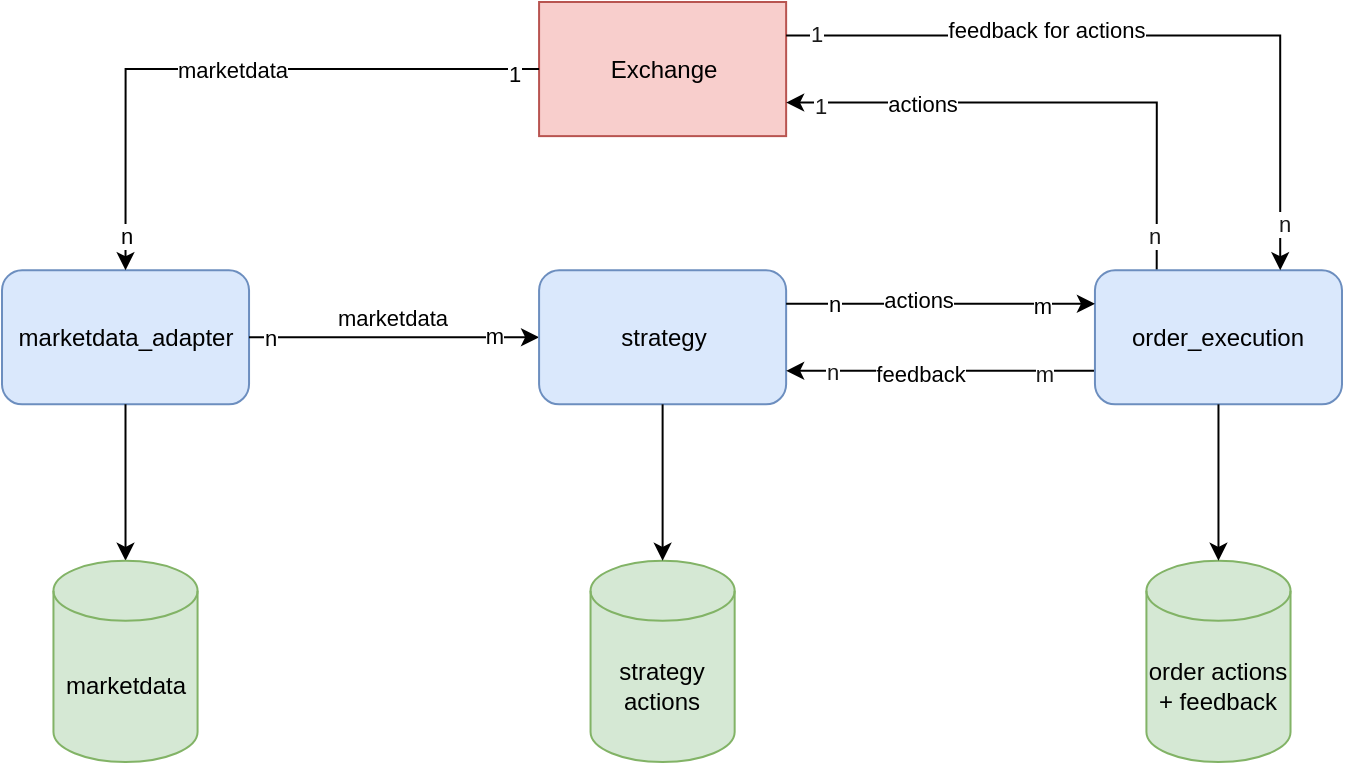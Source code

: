 <mxfile version="21.1.5" type="device">
  <diagram name="Page-1" id="oTEAUJqMq0LoYjAcoSTm">
    <mxGraphModel dx="2388" dy="1368" grid="1" gridSize="10" guides="1" tooltips="1" connect="1" arrows="1" fold="1" page="1" pageScale="1" pageWidth="850" pageHeight="1100" background="none" math="0" shadow="0">
      <root>
        <mxCell id="0" />
        <mxCell id="1" parent="0" />
        <mxCell id="x1PVfPSBhp6ivKvTVOWP-34" value="" style="group" vertex="1" connectable="0" parent="1">
          <mxGeometry x="50" y="210" width="670" height="380" as="geometry" />
        </mxCell>
        <mxCell id="x1PVfPSBhp6ivKvTVOWP-2" value="marketdata_adapter" style="rounded=1;whiteSpace=wrap;html=1;fillColor=#dae8fc;strokeColor=#6c8ebf;" vertex="1" parent="x1PVfPSBhp6ivKvTVOWP-34">
          <mxGeometry y="134.12" width="123.526" height="67.059" as="geometry" />
        </mxCell>
        <mxCell id="x1PVfPSBhp6ivKvTVOWP-5" style="edgeStyle=orthogonalEdgeStyle;rounded=0;orthogonalLoop=1;jettySize=auto;html=1;exitX=1;exitY=0.5;exitDx=0;exitDy=0;entryX=0;entryY=0.5;entryDx=0;entryDy=0;" edge="1" parent="x1PVfPSBhp6ivKvTVOWP-34" source="x1PVfPSBhp6ivKvTVOWP-2" target="x1PVfPSBhp6ivKvTVOWP-4">
          <mxGeometry relative="1" as="geometry" />
        </mxCell>
        <mxCell id="x1PVfPSBhp6ivKvTVOWP-6" value="marketdata" style="edgeLabel;html=1;align=center;verticalAlign=middle;resizable=0;points=[];" vertex="1" connectable="0" parent="x1PVfPSBhp6ivKvTVOWP-5">
          <mxGeometry x="-0.231" y="-1" relative="1" as="geometry">
            <mxPoint x="15" y="-11" as="offset" />
          </mxGeometry>
        </mxCell>
        <mxCell id="x1PVfPSBhp6ivKvTVOWP-19" value="n" style="edgeLabel;html=1;align=center;verticalAlign=middle;resizable=0;points=[];" vertex="1" connectable="0" parent="x1PVfPSBhp6ivKvTVOWP-5">
          <mxGeometry x="-0.856" relative="1" as="geometry">
            <mxPoint as="offset" />
          </mxGeometry>
        </mxCell>
        <mxCell id="x1PVfPSBhp6ivKvTVOWP-20" value="m" style="edgeLabel;html=1;align=center;verticalAlign=middle;resizable=0;points=[];" vertex="1" connectable="0" parent="x1PVfPSBhp6ivKvTVOWP-5">
          <mxGeometry x="0.692" y="1" relative="1" as="geometry">
            <mxPoint as="offset" />
          </mxGeometry>
        </mxCell>
        <mxCell id="x1PVfPSBhp6ivKvTVOWP-27" style="edgeStyle=orthogonalEdgeStyle;rounded=0;orthogonalLoop=1;jettySize=auto;html=1;exitX=0.5;exitY=1;exitDx=0;exitDy=0;entryX=0.5;entryY=0;entryDx=0;entryDy=0;entryPerimeter=0;" edge="1" parent="x1PVfPSBhp6ivKvTVOWP-34" source="x1PVfPSBhp6ivKvTVOWP-2" target="x1PVfPSBhp6ivKvTVOWP-26">
          <mxGeometry relative="1" as="geometry" />
        </mxCell>
        <mxCell id="x1PVfPSBhp6ivKvTVOWP-1" value="Exchange" style="rounded=0;whiteSpace=wrap;html=1;fillColor=#f8cecc;strokeColor=#b85450;" vertex="1" parent="x1PVfPSBhp6ivKvTVOWP-34">
          <mxGeometry x="268.54" width="123.526" height="67.059" as="geometry" />
        </mxCell>
        <mxCell id="x1PVfPSBhp6ivKvTVOWP-3" value="marketdata" style="endArrow=classic;html=1;rounded=0;entryX=0.5;entryY=0;entryDx=0;entryDy=0;exitX=0;exitY=0.5;exitDx=0;exitDy=0;edgeStyle=orthogonalEdgeStyle;" edge="1" parent="x1PVfPSBhp6ivKvTVOWP-34" source="x1PVfPSBhp6ivKvTVOWP-1" target="x1PVfPSBhp6ivKvTVOWP-2">
          <mxGeometry width="50" height="50" relative="1" as="geometry">
            <mxPoint x="350.891" y="547.647" as="sourcePoint" />
            <mxPoint x="402.36" y="491.765" as="targetPoint" />
          </mxGeometry>
        </mxCell>
        <mxCell id="x1PVfPSBhp6ivKvTVOWP-17" value="1" style="edgeLabel;html=1;align=center;verticalAlign=middle;resizable=0;points=[];" vertex="1" connectable="0" parent="x1PVfPSBhp6ivKvTVOWP-3">
          <mxGeometry x="-0.919" y="2" relative="1" as="geometry">
            <mxPoint as="offset" />
          </mxGeometry>
        </mxCell>
        <mxCell id="x1PVfPSBhp6ivKvTVOWP-18" value="n" style="edgeLabel;html=1;align=center;verticalAlign=middle;resizable=0;points=[];" vertex="1" connectable="0" parent="x1PVfPSBhp6ivKvTVOWP-3">
          <mxGeometry x="0.884" relative="1" as="geometry">
            <mxPoint as="offset" />
          </mxGeometry>
        </mxCell>
        <mxCell id="x1PVfPSBhp6ivKvTVOWP-4" value="strategy" style="rounded=1;whiteSpace=wrap;html=1;fillColor=#dae8fc;strokeColor=#6c8ebf;" vertex="1" parent="x1PVfPSBhp6ivKvTVOWP-34">
          <mxGeometry x="268.54" y="134.118" width="123.526" height="67.059" as="geometry" />
        </mxCell>
        <mxCell id="x1PVfPSBhp6ivKvTVOWP-10" style="edgeStyle=orthogonalEdgeStyle;rounded=0;orthogonalLoop=1;jettySize=auto;html=1;exitX=0.25;exitY=0;exitDx=0;exitDy=0;entryX=1;entryY=0.75;entryDx=0;entryDy=0;startArrow=none;startFill=0;" edge="1" parent="x1PVfPSBhp6ivKvTVOWP-34" source="x1PVfPSBhp6ivKvTVOWP-9" target="x1PVfPSBhp6ivKvTVOWP-1">
          <mxGeometry relative="1" as="geometry" />
        </mxCell>
        <mxCell id="x1PVfPSBhp6ivKvTVOWP-11" value="actions" style="edgeLabel;html=1;align=center;verticalAlign=middle;resizable=0;points=[];" vertex="1" connectable="0" parent="x1PVfPSBhp6ivKvTVOWP-10">
          <mxGeometry x="0.495" relative="1" as="geometry">
            <mxPoint as="offset" />
          </mxGeometry>
        </mxCell>
        <mxCell id="x1PVfPSBhp6ivKvTVOWP-35" value="1" style="edgeLabel;html=1;align=center;verticalAlign=middle;resizable=0;points=[];fontColor=#1A1A1A;" vertex="1" connectable="0" parent="x1PVfPSBhp6ivKvTVOWP-10">
          <mxGeometry x="0.874" y="1" relative="1" as="geometry">
            <mxPoint as="offset" />
          </mxGeometry>
        </mxCell>
        <mxCell id="x1PVfPSBhp6ivKvTVOWP-36" value="n" style="edgeLabel;html=1;align=center;verticalAlign=middle;resizable=0;points=[];fontColor=#1A1A1A;" vertex="1" connectable="0" parent="x1PVfPSBhp6ivKvTVOWP-10">
          <mxGeometry x="-0.873" y="2" relative="1" as="geometry">
            <mxPoint as="offset" />
          </mxGeometry>
        </mxCell>
        <mxCell id="x1PVfPSBhp6ivKvTVOWP-24" style="edgeStyle=orthogonalEdgeStyle;rounded=0;orthogonalLoop=1;jettySize=auto;html=1;exitX=0;exitY=0.75;exitDx=0;exitDy=0;entryX=1;entryY=0.75;entryDx=0;entryDy=0;" edge="1" parent="x1PVfPSBhp6ivKvTVOWP-34" source="x1PVfPSBhp6ivKvTVOWP-9" target="x1PVfPSBhp6ivKvTVOWP-4">
          <mxGeometry relative="1" as="geometry" />
        </mxCell>
        <mxCell id="x1PVfPSBhp6ivKvTVOWP-25" value="feedback" style="edgeLabel;html=1;align=center;verticalAlign=middle;resizable=0;points=[];" vertex="1" connectable="0" parent="x1PVfPSBhp6ivKvTVOWP-24">
          <mxGeometry x="0.133" y="1" relative="1" as="geometry">
            <mxPoint as="offset" />
          </mxGeometry>
        </mxCell>
        <mxCell id="x1PVfPSBhp6ivKvTVOWP-39" value="m" style="edgeLabel;html=1;align=center;verticalAlign=middle;resizable=0;points=[];fontColor=#1A1A1A;" vertex="1" connectable="0" parent="x1PVfPSBhp6ivKvTVOWP-24">
          <mxGeometry x="-0.67" y="1" relative="1" as="geometry">
            <mxPoint as="offset" />
          </mxGeometry>
        </mxCell>
        <mxCell id="x1PVfPSBhp6ivKvTVOWP-40" value="n" style="edgeLabel;html=1;align=center;verticalAlign=middle;resizable=0;points=[];fontColor=#1A1A1A;" vertex="1" connectable="0" parent="x1PVfPSBhp6ivKvTVOWP-24">
          <mxGeometry x="0.703" relative="1" as="geometry">
            <mxPoint as="offset" />
          </mxGeometry>
        </mxCell>
        <mxCell id="x1PVfPSBhp6ivKvTVOWP-9" value="order_execution" style="rounded=1;whiteSpace=wrap;html=1;fillColor=#dae8fc;strokeColor=#6c8ebf;" vertex="1" parent="x1PVfPSBhp6ivKvTVOWP-34">
          <mxGeometry x="546.474" y="134.118" width="123.526" height="67.059" as="geometry" />
        </mxCell>
        <mxCell id="x1PVfPSBhp6ivKvTVOWP-12" style="edgeStyle=orthogonalEdgeStyle;rounded=0;orthogonalLoop=1;jettySize=auto;html=1;exitX=1;exitY=0.25;exitDx=0;exitDy=0;entryX=0.75;entryY=0;entryDx=0;entryDy=0;" edge="1" parent="x1PVfPSBhp6ivKvTVOWP-34" source="x1PVfPSBhp6ivKvTVOWP-1" target="x1PVfPSBhp6ivKvTVOWP-9">
          <mxGeometry relative="1" as="geometry" />
        </mxCell>
        <mxCell id="x1PVfPSBhp6ivKvTVOWP-13" value="feedback for actions" style="edgeLabel;html=1;align=center;verticalAlign=middle;resizable=0;points=[];" vertex="1" connectable="0" parent="x1PVfPSBhp6ivKvTVOWP-12">
          <mxGeometry x="-0.287" y="3" relative="1" as="geometry">
            <mxPoint as="offset" />
          </mxGeometry>
        </mxCell>
        <mxCell id="x1PVfPSBhp6ivKvTVOWP-37" value="1" style="edgeLabel;html=1;align=center;verticalAlign=middle;resizable=0;points=[];fontColor=#1A1A1A;" vertex="1" connectable="0" parent="x1PVfPSBhp6ivKvTVOWP-12">
          <mxGeometry x="-0.918" y="1" relative="1" as="geometry">
            <mxPoint as="offset" />
          </mxGeometry>
        </mxCell>
        <mxCell id="x1PVfPSBhp6ivKvTVOWP-38" value="n" style="edgeLabel;html=1;align=center;verticalAlign=middle;resizable=0;points=[];fontColor=#1A1A1A;" vertex="1" connectable="0" parent="x1PVfPSBhp6ivKvTVOWP-12">
          <mxGeometry x="0.868" y="2" relative="1" as="geometry">
            <mxPoint as="offset" />
          </mxGeometry>
        </mxCell>
        <mxCell id="x1PVfPSBhp6ivKvTVOWP-14" style="edgeStyle=orthogonalEdgeStyle;rounded=0;orthogonalLoop=1;jettySize=auto;html=1;exitX=1;exitY=0.25;exitDx=0;exitDy=0;entryX=0;entryY=0.25;entryDx=0;entryDy=0;startArrow=none;startFill=0;" edge="1" parent="x1PVfPSBhp6ivKvTVOWP-34" source="x1PVfPSBhp6ivKvTVOWP-4" target="x1PVfPSBhp6ivKvTVOWP-9">
          <mxGeometry relative="1" as="geometry" />
        </mxCell>
        <mxCell id="x1PVfPSBhp6ivKvTVOWP-21" value="n" style="edgeLabel;html=1;align=center;verticalAlign=middle;resizable=0;points=[];" vertex="1" connectable="0" parent="x1PVfPSBhp6ivKvTVOWP-14">
          <mxGeometry x="-0.695" y="-3" relative="1" as="geometry">
            <mxPoint y="-3" as="offset" />
          </mxGeometry>
        </mxCell>
        <mxCell id="x1PVfPSBhp6ivKvTVOWP-22" value="m" style="edgeLabel;html=1;align=center;verticalAlign=middle;resizable=0;points=[];" vertex="1" connectable="0" parent="x1PVfPSBhp6ivKvTVOWP-14">
          <mxGeometry x="0.714" y="-1" relative="1" as="geometry">
            <mxPoint x="-5" as="offset" />
          </mxGeometry>
        </mxCell>
        <mxCell id="x1PVfPSBhp6ivKvTVOWP-23" value="actions" style="edgeLabel;html=1;align=center;verticalAlign=middle;resizable=0;points=[];" vertex="1" connectable="0" parent="x1PVfPSBhp6ivKvTVOWP-14">
          <mxGeometry x="-0.147" y="2" relative="1" as="geometry">
            <mxPoint as="offset" />
          </mxGeometry>
        </mxCell>
        <mxCell id="x1PVfPSBhp6ivKvTVOWP-26" value="marketdata" style="shape=cylinder3;whiteSpace=wrap;html=1;boundedLbl=1;backgroundOutline=1;size=15;fillColor=#d5e8d4;strokeColor=#82b366;" vertex="1" parent="x1PVfPSBhp6ivKvTVOWP-34">
          <mxGeometry x="25.73" y="279.412" width="72.057" height="100.588" as="geometry" />
        </mxCell>
        <mxCell id="x1PVfPSBhp6ivKvTVOWP-28" value="strategy actions" style="shape=cylinder3;whiteSpace=wrap;html=1;boundedLbl=1;backgroundOutline=1;size=15;fillColor=#d5e8d4;strokeColor=#82b366;" vertex="1" parent="x1PVfPSBhp6ivKvTVOWP-34">
          <mxGeometry x="294.275" y="279.412" width="72.057" height="100.588" as="geometry" />
        </mxCell>
        <mxCell id="x1PVfPSBhp6ivKvTVOWP-29" style="edgeStyle=orthogonalEdgeStyle;rounded=0;orthogonalLoop=1;jettySize=auto;html=1;exitX=0.5;exitY=1;exitDx=0;exitDy=0;entryX=0.5;entryY=0;entryDx=0;entryDy=0;entryPerimeter=0;" edge="1" parent="x1PVfPSBhp6ivKvTVOWP-34" source="x1PVfPSBhp6ivKvTVOWP-4" target="x1PVfPSBhp6ivKvTVOWP-28">
          <mxGeometry relative="1" as="geometry" />
        </mxCell>
        <mxCell id="x1PVfPSBhp6ivKvTVOWP-30" value="order actions + feedback" style="shape=cylinder3;whiteSpace=wrap;html=1;boundedLbl=1;backgroundOutline=1;size=15;fillColor=#d5e8d4;strokeColor=#82b366;" vertex="1" parent="x1PVfPSBhp6ivKvTVOWP-34">
          <mxGeometry x="572.209" y="279.412" width="72.057" height="100.588" as="geometry" />
        </mxCell>
        <mxCell id="x1PVfPSBhp6ivKvTVOWP-31" style="edgeStyle=orthogonalEdgeStyle;rounded=0;orthogonalLoop=1;jettySize=auto;html=1;exitX=0.5;exitY=1;exitDx=0;exitDy=0;entryX=0.5;entryY=0;entryDx=0;entryDy=0;entryPerimeter=0;" edge="1" parent="x1PVfPSBhp6ivKvTVOWP-34" source="x1PVfPSBhp6ivKvTVOWP-9" target="x1PVfPSBhp6ivKvTVOWP-30">
          <mxGeometry relative="1" as="geometry" />
        </mxCell>
      </root>
    </mxGraphModel>
  </diagram>
</mxfile>
